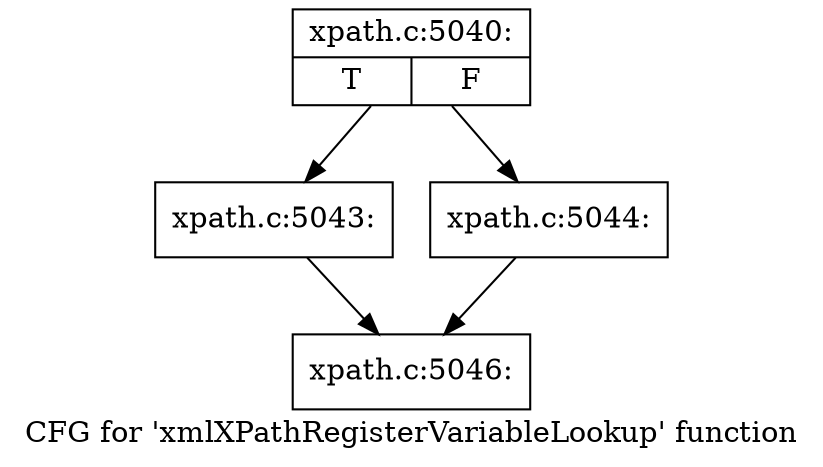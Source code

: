 digraph "CFG for 'xmlXPathRegisterVariableLookup' function" {
	label="CFG for 'xmlXPathRegisterVariableLookup' function";

	Node0x4884110 [shape=record,label="{xpath.c:5040:|{<s0>T|<s1>F}}"];
	Node0x4884110 -> Node0x48851c0;
	Node0x4884110 -> Node0x4885210;
	Node0x48851c0 [shape=record,label="{xpath.c:5043:}"];
	Node0x48851c0 -> Node0x4884380;
	Node0x4885210 [shape=record,label="{xpath.c:5044:}"];
	Node0x4885210 -> Node0x4884380;
	Node0x4884380 [shape=record,label="{xpath.c:5046:}"];
}
